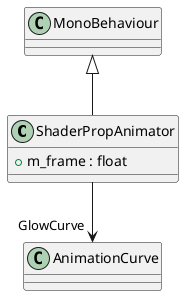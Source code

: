 @startuml
class ShaderPropAnimator {
    + m_frame : float
}
MonoBehaviour <|-- ShaderPropAnimator
ShaderPropAnimator --> "GlowCurve" AnimationCurve
@enduml
